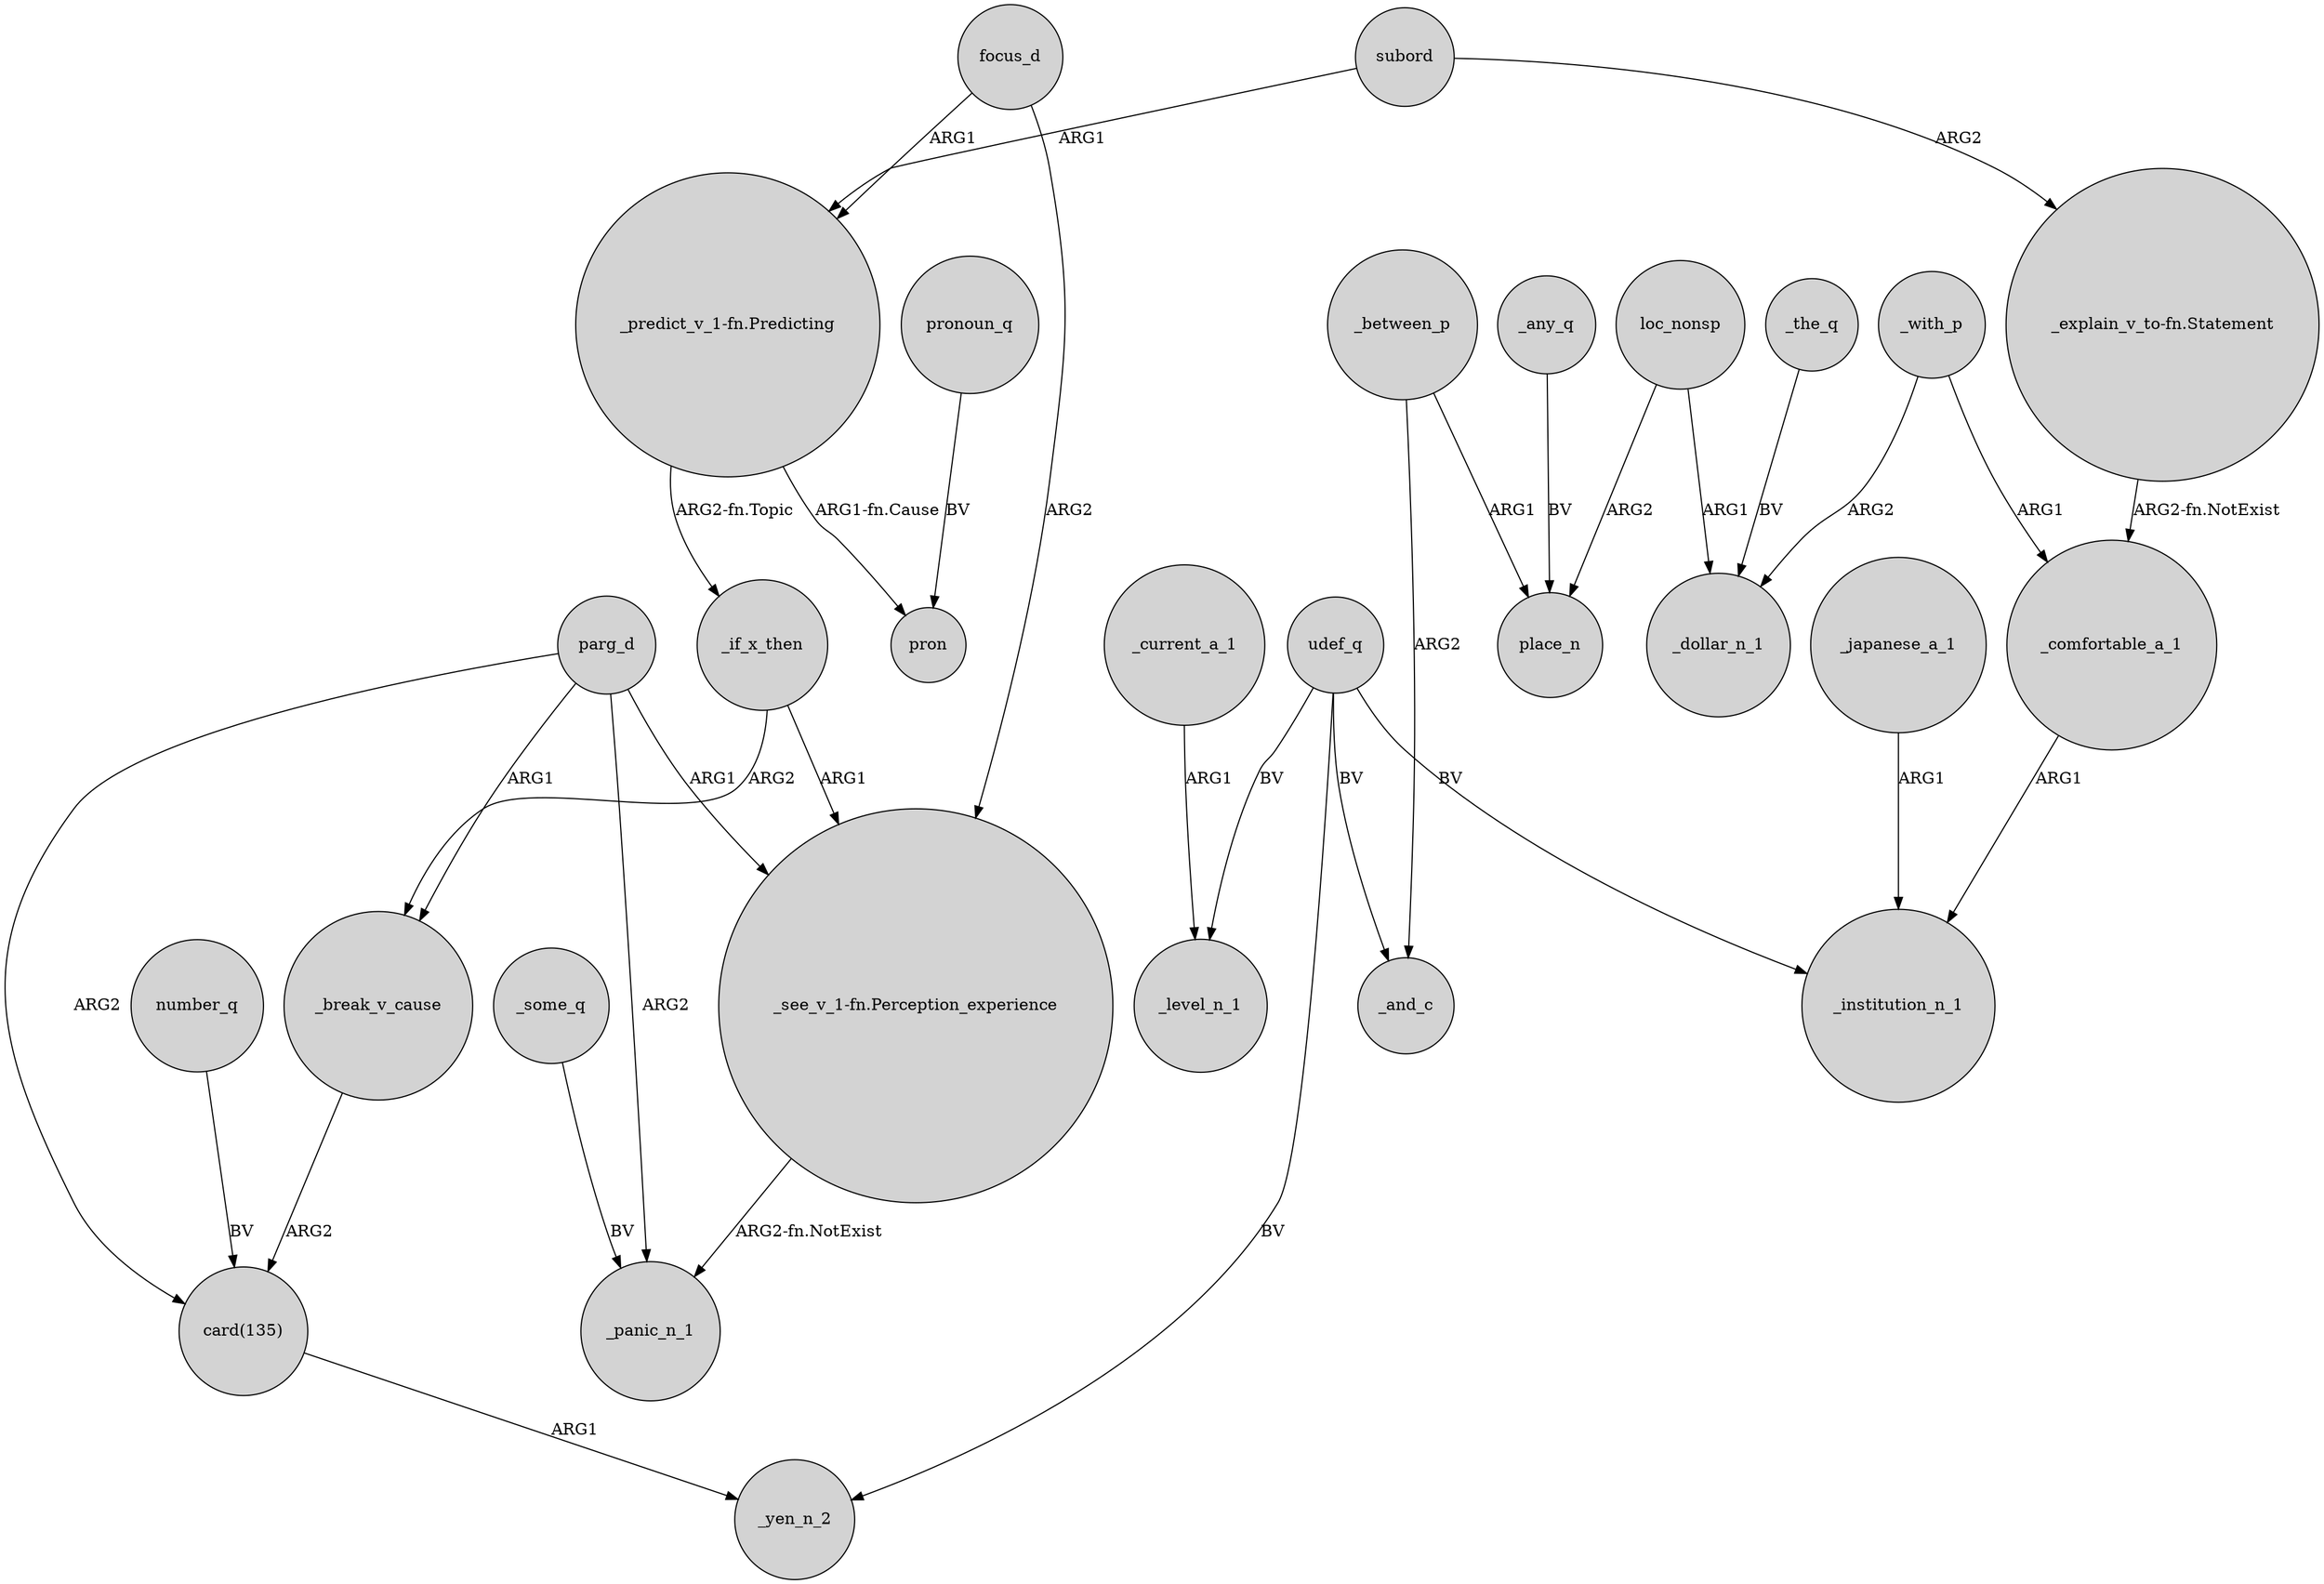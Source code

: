 digraph {
	node [shape=circle style=filled]
	_if_x_then -> _break_v_cause [label=ARG2]
	udef_q -> _yen_n_2 [label=BV]
	subord -> "_predict_v_1-fn.Predicting" [label=ARG1]
	_if_x_then -> "_see_v_1-fn.Perception_experience" [label=ARG1]
	_some_q -> _panic_n_1 [label=BV]
	parg_d -> _break_v_cause [label=ARG1]
	_comfortable_a_1 -> _institution_n_1 [label=ARG1]
	focus_d -> "_see_v_1-fn.Perception_experience" [label=ARG2]
	parg_d -> _panic_n_1 [label=ARG2]
	_the_q -> _dollar_n_1 [label=BV]
	focus_d -> "_predict_v_1-fn.Predicting" [label=ARG1]
	_current_a_1 -> _level_n_1 [label=ARG1]
	"_see_v_1-fn.Perception_experience" -> _panic_n_1 [label="ARG2-fn.NotExist"]
	_break_v_cause -> "card(135)" [label=ARG2]
	parg_d -> "card(135)" [label=ARG2]
	udef_q -> _institution_n_1 [label=BV]
	udef_q -> _level_n_1 [label=BV]
	pronoun_q -> pron [label=BV]
	subord -> "_explain_v_to-fn.Statement" [label=ARG2]
	"_predict_v_1-fn.Predicting" -> _if_x_then [label="ARG2-fn.Topic"]
	"_explain_v_to-fn.Statement" -> _comfortable_a_1 [label="ARG2-fn.NotExist"]
	"card(135)" -> _yen_n_2 [label=ARG1]
	_japanese_a_1 -> _institution_n_1 [label=ARG1]
	_between_p -> _and_c [label=ARG2]
	parg_d -> "_see_v_1-fn.Perception_experience" [label=ARG1]
	_with_p -> _comfortable_a_1 [label=ARG1]
	number_q -> "card(135)" [label=BV]
	loc_nonsp -> place_n [label=ARG2]
	_between_p -> place_n [label=ARG1]
	loc_nonsp -> _dollar_n_1 [label=ARG1]
	udef_q -> _and_c [label=BV]
	_any_q -> place_n [label=BV]
	"_predict_v_1-fn.Predicting" -> pron [label="ARG1-fn.Cause"]
	_with_p -> _dollar_n_1 [label=ARG2]
}
